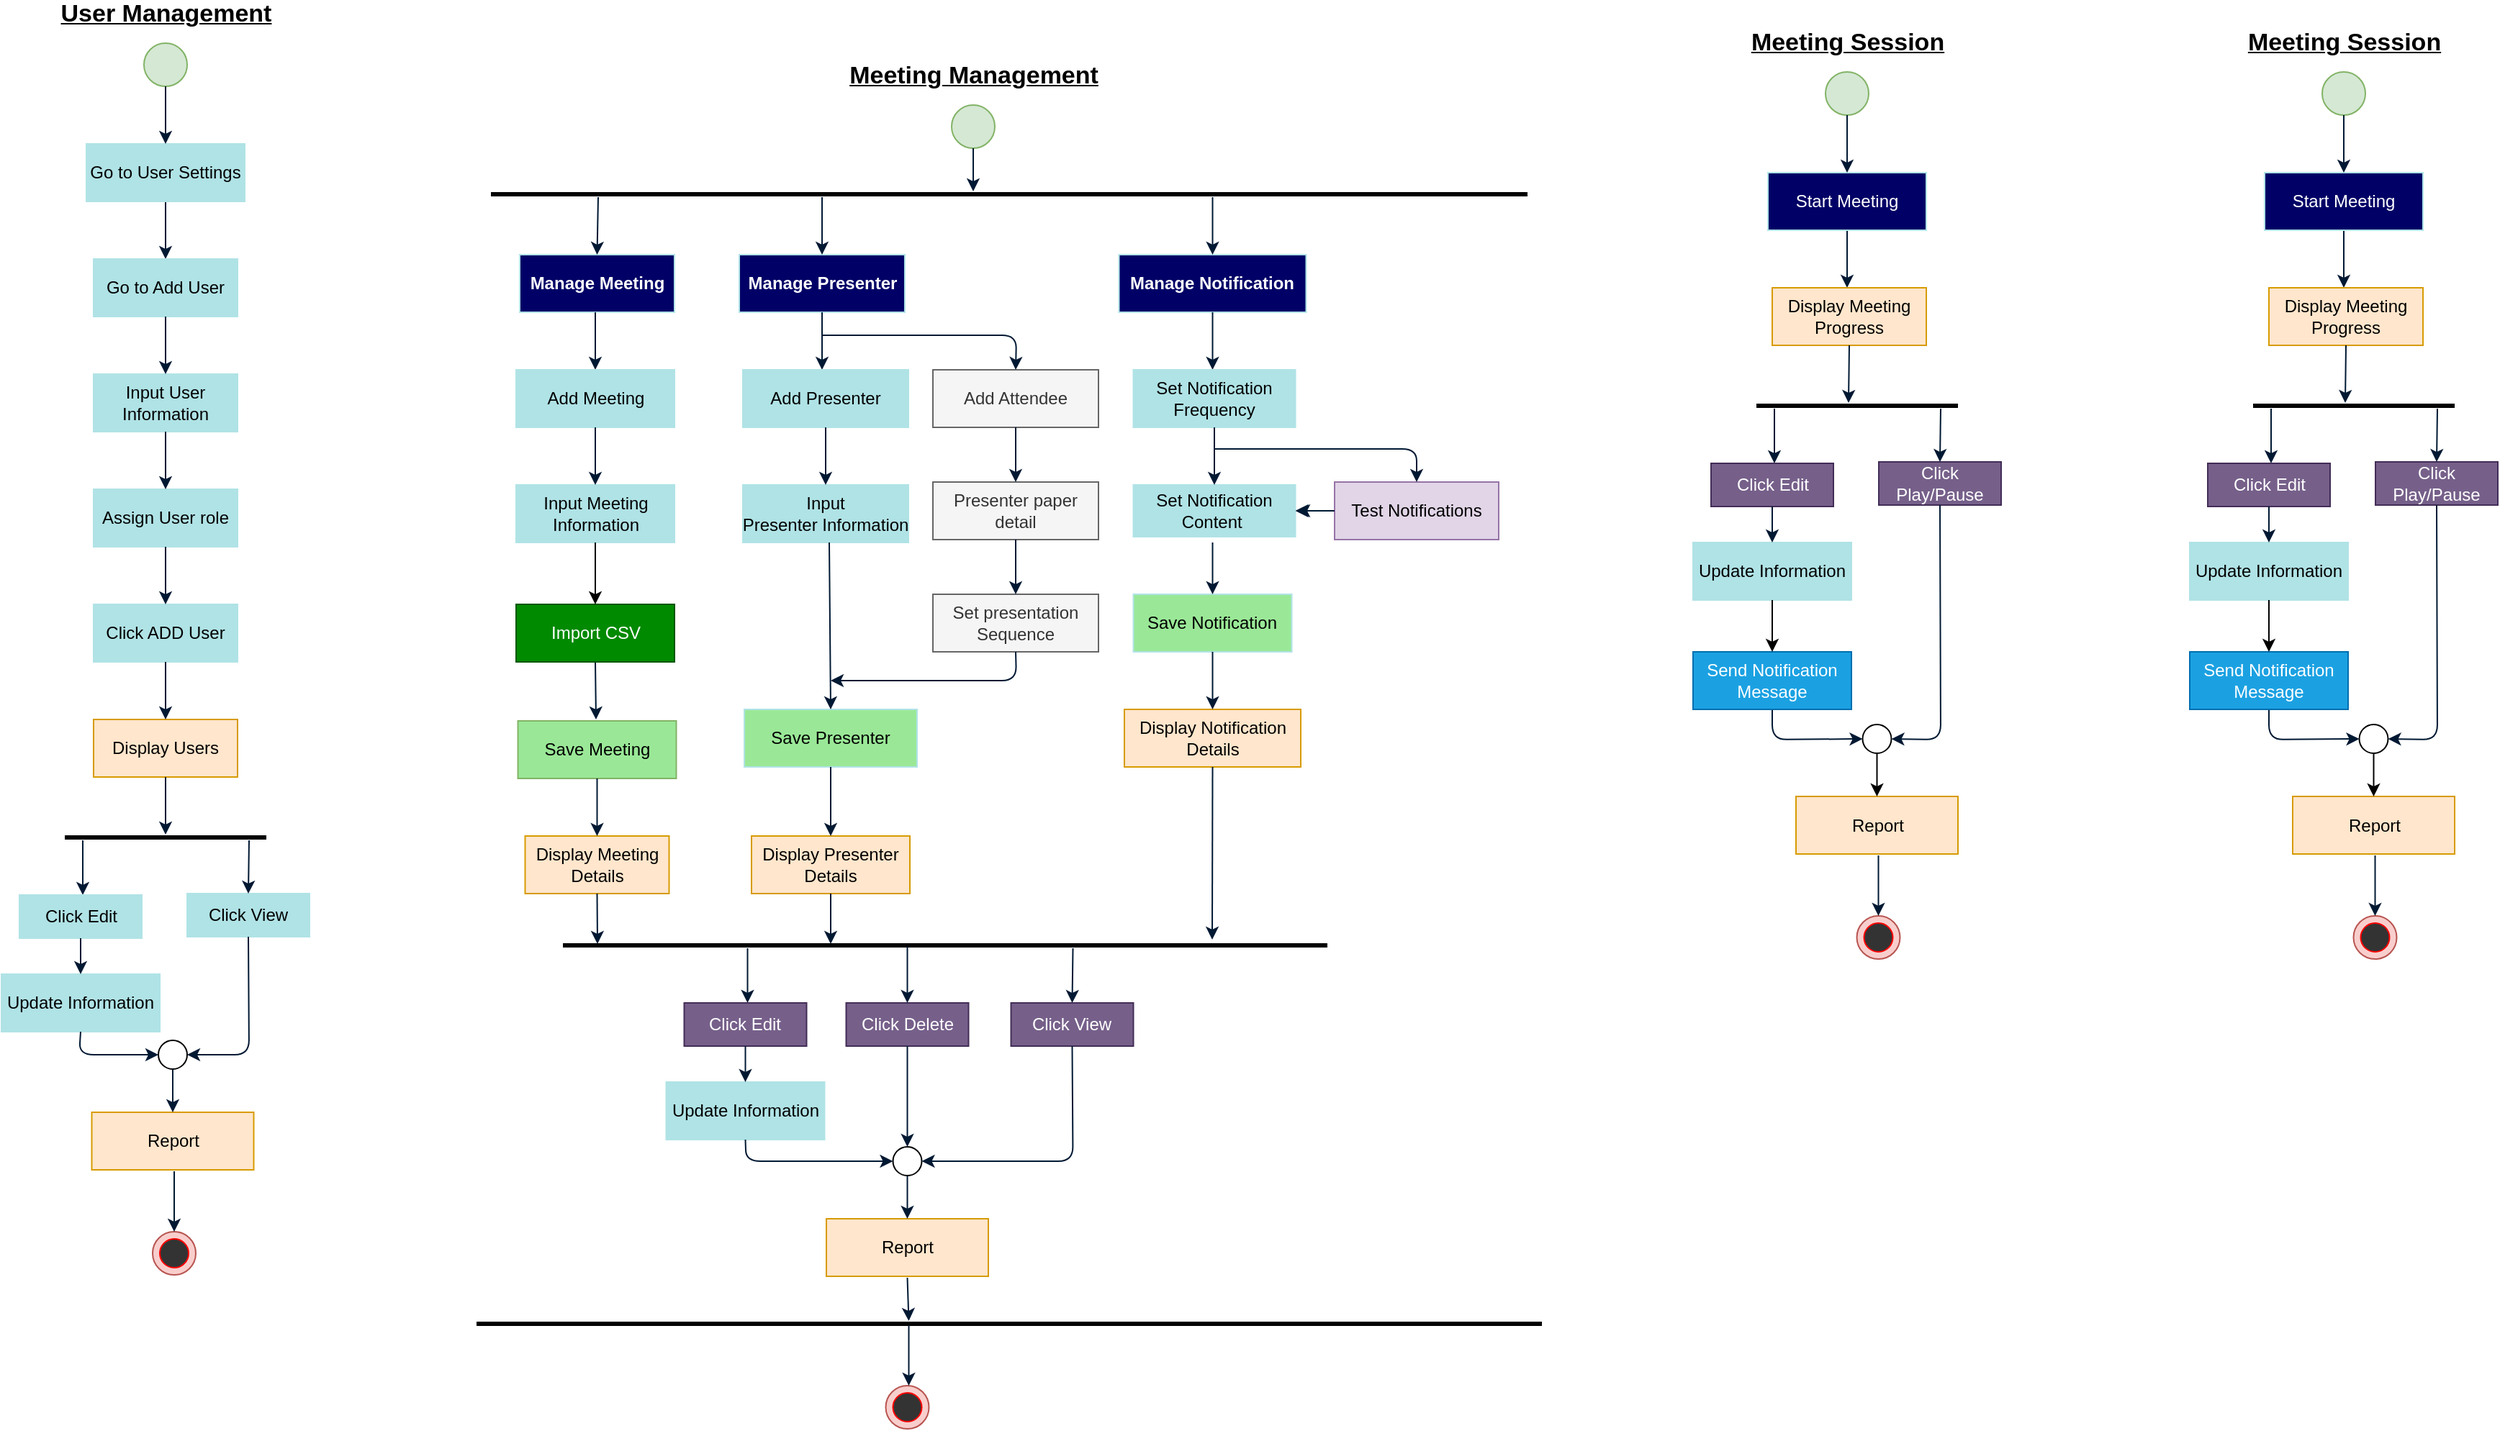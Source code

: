 <mxfile version="13.8.5" type="github">
  <diagram id="8iWY7i1eRtHJk0hEjWrJ" name="Page-1">
    <mxGraphModel dx="1221" dy="682" grid="1" gridSize="10" guides="1" tooltips="1" connect="1" arrows="1" fold="1" page="1" pageScale="1" pageWidth="850" pageHeight="1100" math="0" shadow="0">
      <root>
        <mxCell id="0" />
        <mxCell id="1" parent="0" />
        <mxCell id="kXGQncrLINFczimPs-n6-1" value="" style="ellipse;whiteSpace=wrap;html=1;aspect=fixed;fillColor=#d5e8d4;strokeColor=#82b366;" parent="1" vertex="1">
          <mxGeometry x="99" y="50" width="30" height="30" as="geometry" />
        </mxCell>
        <mxCell id="kXGQncrLINFczimPs-n6-2" value="&lt;b&gt;&lt;font style=&quot;font-size: 17px&quot;&gt;&lt;u&gt;User Management&lt;/u&gt;&lt;/font&gt;&lt;/b&gt;" style="text;html=1;align=center;verticalAlign=middle;resizable=0;points=[];autosize=1;" parent="1" vertex="1">
          <mxGeometry x="34" y="20" width="160" height="20" as="geometry" />
        </mxCell>
        <mxCell id="kXGQncrLINFczimPs-n6-3" value="" style="endArrow=classic;html=1;strokeColor=#001933;exitX=0.5;exitY=1;exitDx=0;exitDy=0;" parent="1" source="kXGQncrLINFczimPs-n6-16" edge="1">
          <mxGeometry width="50" height="50" relative="1" as="geometry">
            <mxPoint x="44" y="160" as="sourcePoint" />
            <mxPoint x="114" y="200" as="targetPoint" />
          </mxGeometry>
        </mxCell>
        <mxCell id="kXGQncrLINFczimPs-n6-4" value="Go to Add User" style="rounded=0;whiteSpace=wrap;html=1;fillColor=#b0e3e6;strokeColor=#B0E3E6;" parent="1" vertex="1">
          <mxGeometry x="64" y="200" width="100" height="40" as="geometry" />
        </mxCell>
        <mxCell id="kXGQncrLINFczimPs-n6-5" value="Input User Information" style="rounded=0;whiteSpace=wrap;html=1;fillColor=#b0e3e6;strokeColor=#B0E3E6;" parent="1" vertex="1">
          <mxGeometry x="64" y="280" width="100" height="40" as="geometry" />
        </mxCell>
        <mxCell id="kXGQncrLINFczimPs-n6-6" value="" style="endArrow=classic;html=1;exitX=0.5;exitY=1;exitDx=0;exitDy=0;entryX=0.5;entryY=0;entryDx=0;entryDy=0;strokeColor=#001933;" parent="1" source="kXGQncrLINFczimPs-n6-4" target="kXGQncrLINFczimPs-n6-5" edge="1">
          <mxGeometry width="50" height="50" relative="1" as="geometry">
            <mxPoint x="294" y="290" as="sourcePoint" />
            <mxPoint x="344" y="240" as="targetPoint" />
          </mxGeometry>
        </mxCell>
        <mxCell id="kXGQncrLINFczimPs-n6-7" value="Assign User role" style="rounded=0;whiteSpace=wrap;html=1;fillColor=#b0e3e6;strokeColor=#B0E3E6;" parent="1" vertex="1">
          <mxGeometry x="64" y="360" width="100" height="40" as="geometry" />
        </mxCell>
        <mxCell id="kXGQncrLINFczimPs-n6-8" value="&lt;span&gt;Click ADD User&lt;/span&gt;" style="rounded=0;whiteSpace=wrap;html=1;fillColor=#b0e3e6;strokeColor=#B0E3E6;" parent="1" vertex="1">
          <mxGeometry x="64" y="440" width="100" height="40" as="geometry" />
        </mxCell>
        <mxCell id="kXGQncrLINFczimPs-n6-9" value="" style="endArrow=classic;html=1;exitX=0.5;exitY=1;exitDx=0;exitDy=0;entryX=0.5;entryY=0;entryDx=0;entryDy=0;strokeColor=#001933;" parent="1" source="kXGQncrLINFczimPs-n6-5" target="kXGQncrLINFczimPs-n6-7" edge="1">
          <mxGeometry width="50" height="50" relative="1" as="geometry">
            <mxPoint x="294" y="290" as="sourcePoint" />
            <mxPoint x="344" y="240" as="targetPoint" />
          </mxGeometry>
        </mxCell>
        <mxCell id="kXGQncrLINFczimPs-n6-10" value="" style="endArrow=classic;html=1;exitX=0.5;exitY=1;exitDx=0;exitDy=0;entryX=0.5;entryY=0;entryDx=0;entryDy=0;strokeColor=#001933;" parent="1" source="kXGQncrLINFczimPs-n6-7" target="kXGQncrLINFczimPs-n6-8" edge="1">
          <mxGeometry width="50" height="50" relative="1" as="geometry">
            <mxPoint x="294" y="290" as="sourcePoint" />
            <mxPoint x="344" y="240" as="targetPoint" />
          </mxGeometry>
        </mxCell>
        <mxCell id="kXGQncrLINFczimPs-n6-11" value="Display Users" style="rounded=0;whiteSpace=wrap;html=1;fillColor=#ffe6cc;strokeColor=#d79b00;" parent="1" vertex="1">
          <mxGeometry x="64" y="520" width="100" height="40" as="geometry" />
        </mxCell>
        <mxCell id="kXGQncrLINFczimPs-n6-12" value="" style="endArrow=classic;html=1;exitX=0.5;exitY=1;exitDx=0;exitDy=0;entryX=0.5;entryY=0;entryDx=0;entryDy=0;strokeColor=#001933;" parent="1" source="kXGQncrLINFczimPs-n6-8" target="kXGQncrLINFczimPs-n6-11" edge="1">
          <mxGeometry width="50" height="50" relative="1" as="geometry">
            <mxPoint x="294" y="410" as="sourcePoint" />
            <mxPoint x="344" y="360" as="targetPoint" />
          </mxGeometry>
        </mxCell>
        <mxCell id="kXGQncrLINFczimPs-n6-15" value="" style="endArrow=classic;html=1;exitX=0.5;exitY=1;exitDx=0;exitDy=0;entryX=0.5;entryY=0;entryDx=0;entryDy=0;strokeColor=#001933;" parent="1" source="kXGQncrLINFczimPs-n6-11" edge="1">
          <mxGeometry width="50" height="50" relative="1" as="geometry">
            <mxPoint x="294" y="410" as="sourcePoint" />
            <mxPoint x="114" y="600.0" as="targetPoint" />
          </mxGeometry>
        </mxCell>
        <mxCell id="kXGQncrLINFczimPs-n6-16" value="Go to User Settings" style="rounded=0;whiteSpace=wrap;html=1;fillColor=#b0e3e6;strokeColor=#B0E3E6;" parent="1" vertex="1">
          <mxGeometry x="59" y="120" width="110" height="40" as="geometry" />
        </mxCell>
        <mxCell id="kXGQncrLINFczimPs-n6-17" value="" style="endArrow=classic;html=1;exitX=0.5;exitY=1;exitDx=0;exitDy=0;entryX=0.5;entryY=0;entryDx=0;entryDy=0;strokeColor=#001933;" parent="1" source="kXGQncrLINFczimPs-n6-1" target="kXGQncrLINFczimPs-n6-16" edge="1">
          <mxGeometry width="50" height="50" relative="1" as="geometry">
            <mxPoint x="244" y="270" as="sourcePoint" />
            <mxPoint x="294" y="220" as="targetPoint" />
          </mxGeometry>
        </mxCell>
        <mxCell id="kXGQncrLINFczimPs-n6-18" value="&lt;b&gt;&lt;font size=&quot;1&quot;&gt;&lt;u style=&quot;font-size: 17px&quot;&gt;Meeting Management&lt;/u&gt;&lt;/font&gt;&lt;/b&gt;" style="text;html=1;align=center;verticalAlign=middle;resizable=0;points=[];autosize=1;" parent="1" vertex="1">
          <mxGeometry x="580" y="63" width="190" height="20" as="geometry" />
        </mxCell>
        <mxCell id="kXGQncrLINFczimPs-n6-20" value="" style="line;strokeWidth=3;fillColor=none;align=left;verticalAlign=middle;spacingTop=-1;spacingLeft=3;spacingRight=3;rotatable=0;labelPosition=right;points=[];portConstraint=eastwest;" parent="1" vertex="1">
          <mxGeometry x="340" y="151" width="720" height="8" as="geometry" />
        </mxCell>
        <mxCell id="kXGQncrLINFczimPs-n6-21" value="" style="ellipse;whiteSpace=wrap;html=1;aspect=fixed;fillColor=#d5e8d4;strokeColor=#82b366;" parent="1" vertex="1">
          <mxGeometry x="660" y="93" width="30" height="30" as="geometry" />
        </mxCell>
        <mxCell id="kXGQncrLINFczimPs-n6-22" value="" style="endArrow=classic;html=1;strokeColor=#001933;exitX=0.5;exitY=1;exitDx=0;exitDy=0;" parent="1" source="kXGQncrLINFczimPs-n6-21" edge="1">
          <mxGeometry width="50" height="50" relative="1" as="geometry">
            <mxPoint x="455" y="383" as="sourcePoint" />
            <mxPoint x="675" y="153" as="targetPoint" />
          </mxGeometry>
        </mxCell>
        <mxCell id="kXGQncrLINFczimPs-n6-23" value="&lt;font color=&quot;#ffffff&quot;&gt;&lt;b&gt;Manage Meeting&lt;/b&gt;&lt;/font&gt;" style="rounded=0;whiteSpace=wrap;html=1;strokeColor=#B0E3E6;fillColor=#000066;" parent="1" vertex="1">
          <mxGeometry x="360" y="197" width="107.5" height="40" as="geometry" />
        </mxCell>
        <mxCell id="kXGQncrLINFczimPs-n6-24" value="" style="endArrow=classic;html=1;exitX=0.5;exitY=1;exitDx=0;exitDy=0;strokeColor=#001933;entryX=0.5;entryY=0;entryDx=0;entryDy=0;" parent="1" target="kXGQncrLINFczimPs-n6-23" edge="1">
          <mxGeometry width="50" height="50" relative="1" as="geometry">
            <mxPoint x="414.5" y="157" as="sourcePoint" />
            <mxPoint x="414" y="193" as="targetPoint" />
          </mxGeometry>
        </mxCell>
        <mxCell id="kXGQncrLINFczimPs-n6-25" value="&lt;font color=&quot;#ffffff&quot;&gt;&lt;b&gt;Manage Presenter&lt;/b&gt;&lt;/font&gt;" style="rounded=0;whiteSpace=wrap;html=1;strokeColor=#B0E3E6;fillColor=#000066;" parent="1" vertex="1">
          <mxGeometry x="512.5" y="197" width="115" height="40" as="geometry" />
        </mxCell>
        <mxCell id="kXGQncrLINFczimPs-n6-26" value="" style="endArrow=classic;html=1;exitX=0.5;exitY=1;exitDx=0;exitDy=0;strokeColor=#001933;entryX=0.5;entryY=0;entryDx=0;entryDy=0;" parent="1" target="kXGQncrLINFczimPs-n6-25" edge="1">
          <mxGeometry width="50" height="50" relative="1" as="geometry">
            <mxPoint x="570" y="157" as="sourcePoint" />
            <mxPoint x="573" y="183" as="targetPoint" />
          </mxGeometry>
        </mxCell>
        <mxCell id="kXGQncrLINFczimPs-n6-27" value="&lt;font color=&quot;#ffffff&quot;&gt;&lt;b&gt;Manage Notification&lt;/b&gt;&lt;/font&gt;" style="rounded=0;whiteSpace=wrap;html=1;strokeColor=#B0E3E6;fillColor=#000066;" parent="1" vertex="1">
          <mxGeometry x="776.25" y="197" width="130" height="40" as="geometry" />
        </mxCell>
        <mxCell id="kXGQncrLINFczimPs-n6-28" value="" style="endArrow=classic;html=1;exitX=0.5;exitY=1;exitDx=0;exitDy=0;entryX=0.5;entryY=0;entryDx=0;entryDy=0;strokeColor=#001933;" parent="1" target="kXGQncrLINFczimPs-n6-27" edge="1">
          <mxGeometry width="50" height="50" relative="1" as="geometry">
            <mxPoint x="841.25" y="157" as="sourcePoint" />
            <mxPoint x="1021.25" y="297" as="targetPoint" />
          </mxGeometry>
        </mxCell>
        <mxCell id="LeG0nJBkrqytkZ-mrjP8-8" value="" style="endArrow=classic;html=1;strokeColor=#001933;exitX=0.5;exitY=1;exitDx=0;exitDy=0;" parent="1" edge="1">
          <mxGeometry width="50" height="50" relative="1" as="geometry">
            <mxPoint x="412.5" y="237" as="sourcePoint" />
            <mxPoint x="412.5" y="277" as="targetPoint" />
          </mxGeometry>
        </mxCell>
        <mxCell id="LeG0nJBkrqytkZ-mrjP8-9" value="Add Meeting" style="rounded=0;whiteSpace=wrap;html=1;fillColor=#b0e3e6;strokeColor=#B0E3E6;" parent="1" vertex="1">
          <mxGeometry x="357.5" y="277" width="110" height="40" as="geometry" />
        </mxCell>
        <mxCell id="LeG0nJBkrqytkZ-mrjP8-10" value="Input Meeting Information" style="rounded=0;whiteSpace=wrap;html=1;fillColor=#b0e3e6;strokeColor=#B0E3E6;" parent="1" vertex="1">
          <mxGeometry x="357.5" y="357" width="110" height="40" as="geometry" />
        </mxCell>
        <mxCell id="LeG0nJBkrqytkZ-mrjP8-11" value="" style="endArrow=classic;html=1;exitX=0.5;exitY=1;exitDx=0;exitDy=0;entryX=0.5;entryY=0;entryDx=0;entryDy=0;strokeColor=#001933;" parent="1" source="LeG0nJBkrqytkZ-mrjP8-9" target="LeG0nJBkrqytkZ-mrjP8-10" edge="1">
          <mxGeometry width="50" height="50" relative="1" as="geometry">
            <mxPoint x="590" y="367" as="sourcePoint" />
            <mxPoint x="640" y="317" as="targetPoint" />
          </mxGeometry>
        </mxCell>
        <mxCell id="LeG0nJBkrqytkZ-mrjP8-12" value="" style="endArrow=classic;html=1;strokeColor=#001933;exitX=0.5;exitY=1;exitDx=0;exitDy=0;" parent="1" edge="1">
          <mxGeometry width="50" height="50" relative="1" as="geometry">
            <mxPoint x="570" y="237" as="sourcePoint" />
            <mxPoint x="570" y="277" as="targetPoint" />
          </mxGeometry>
        </mxCell>
        <mxCell id="LeG0nJBkrqytkZ-mrjP8-13" value="Add Presenter" style="rounded=0;whiteSpace=wrap;html=1;fillColor=#b0e3e6;strokeColor=#B0E3E6;" parent="1" vertex="1">
          <mxGeometry x="515" y="277" width="115" height="40" as="geometry" />
        </mxCell>
        <mxCell id="LeG0nJBkrqytkZ-mrjP8-14" value="Input Presenter&amp;nbsp;Information" style="rounded=0;whiteSpace=wrap;html=1;fillColor=#b0e3e6;strokeColor=#B0E3E6;" parent="1" vertex="1">
          <mxGeometry x="515" y="357" width="115" height="40" as="geometry" />
        </mxCell>
        <mxCell id="LeG0nJBkrqytkZ-mrjP8-15" value="" style="endArrow=classic;html=1;exitX=0.5;exitY=1;exitDx=0;exitDy=0;entryX=0.5;entryY=0;entryDx=0;entryDy=0;strokeColor=#001933;" parent="1" source="LeG0nJBkrqytkZ-mrjP8-13" target="LeG0nJBkrqytkZ-mrjP8-14" edge="1">
          <mxGeometry width="50" height="50" relative="1" as="geometry">
            <mxPoint x="750" y="367" as="sourcePoint" />
            <mxPoint x="800" y="317" as="targetPoint" />
          </mxGeometry>
        </mxCell>
        <mxCell id="LeG0nJBkrqytkZ-mrjP8-16" value="" style="endArrow=classic;html=1;strokeColor=#001933;exitX=0.5;exitY=1;exitDx=0;exitDy=0;" parent="1" edge="1">
          <mxGeometry width="50" height="50" relative="1" as="geometry">
            <mxPoint x="841.25" y="237" as="sourcePoint" />
            <mxPoint x="841.25" y="277" as="targetPoint" />
          </mxGeometry>
        </mxCell>
        <mxCell id="LeG0nJBkrqytkZ-mrjP8-17" value="Set Notification&lt;br&gt;Frequency" style="rounded=0;whiteSpace=wrap;html=1;fillColor=#b0e3e6;strokeColor=#B0E3E6;" parent="1" vertex="1">
          <mxGeometry x="786.25" y="277" width="112.5" height="40" as="geometry" />
        </mxCell>
        <mxCell id="LeG0nJBkrqytkZ-mrjP8-18" value="Set Notification Content&amp;nbsp;" style="rounded=0;whiteSpace=wrap;html=1;fillColor=#b0e3e6;strokeColor=#B0E3E6;" parent="1" vertex="1">
          <mxGeometry x="786.25" y="357" width="112.5" height="36" as="geometry" />
        </mxCell>
        <mxCell id="LeG0nJBkrqytkZ-mrjP8-19" value="" style="endArrow=classic;html=1;exitX=0.5;exitY=1;exitDx=0;exitDy=0;entryX=0.5;entryY=0;entryDx=0;entryDy=0;strokeColor=#001933;" parent="1" source="LeG0nJBkrqytkZ-mrjP8-17" target="LeG0nJBkrqytkZ-mrjP8-18" edge="1">
          <mxGeometry width="50" height="50" relative="1" as="geometry">
            <mxPoint x="1021.25" y="367" as="sourcePoint" />
            <mxPoint x="1071.25" y="317" as="targetPoint" />
          </mxGeometry>
        </mxCell>
        <mxCell id="LeG0nJBkrqytkZ-mrjP8-24" value="&lt;span&gt;Save Meeting&lt;/span&gt;" style="rounded=0;whiteSpace=wrap;html=1;strokeColor=#82b366;fillColor=#9AE897;" parent="1" vertex="1">
          <mxGeometry x="358.75" y="521" width="110" height="40" as="geometry" />
        </mxCell>
        <mxCell id="LeG0nJBkrqytkZ-mrjP8-25" value="Display Meeting Details" style="rounded=0;whiteSpace=wrap;html=1;fillColor=#ffe6cc;strokeColor=#d79b00;" parent="1" vertex="1">
          <mxGeometry x="363.75" y="601" width="100" height="40" as="geometry" />
        </mxCell>
        <mxCell id="LeG0nJBkrqytkZ-mrjP8-26" value="" style="endArrow=classic;html=1;exitX=0.5;exitY=1;exitDx=0;exitDy=0;entryX=0.5;entryY=0;entryDx=0;entryDy=0;strokeColor=#001933;" parent="1" source="LeG0nJBkrqytkZ-mrjP8-24" target="LeG0nJBkrqytkZ-mrjP8-25" edge="1">
          <mxGeometry width="50" height="50" relative="1" as="geometry">
            <mxPoint x="591.25" y="491" as="sourcePoint" />
            <mxPoint x="641.25" y="441" as="targetPoint" />
          </mxGeometry>
        </mxCell>
        <mxCell id="LeG0nJBkrqytkZ-mrjP8-28" value="" style="endArrow=classic;html=1;exitX=0.5;exitY=1;exitDx=0;exitDy=0;strokeColor=#001933;" parent="1" source="LeG0nJBkrqytkZ-mrjP8-25" edge="1">
          <mxGeometry width="50" height="50" relative="1" as="geometry">
            <mxPoint x="592.5" y="403" as="sourcePoint" />
            <mxPoint x="414" y="676" as="targetPoint" />
          </mxGeometry>
        </mxCell>
        <mxCell id="LeG0nJBkrqytkZ-mrjP8-30" value="" style="endArrow=classic;html=1;strokeColor=#001933;exitX=0.5;exitY=1;exitDx=0;exitDy=0;" parent="1" source="_EkRLV2-YH-rZL2Pmkp3-1" edge="1">
          <mxGeometry width="50" height="50" relative="1" as="geometry">
            <mxPoint x="414" y="480" as="sourcePoint" />
            <mxPoint x="413" y="520" as="targetPoint" />
          </mxGeometry>
        </mxCell>
        <mxCell id="LeG0nJBkrqytkZ-mrjP8-33" value="&lt;span&gt;Save Presenter&lt;/span&gt;" style="rounded=0;whiteSpace=wrap;html=1;strokeColor=#B0E3E6;fillColor=#9AE897;" parent="1" vertex="1">
          <mxGeometry x="516" y="513" width="120" height="40" as="geometry" />
        </mxCell>
        <mxCell id="LeG0nJBkrqytkZ-mrjP8-34" value="Display Presenter Details" style="rounded=0;whiteSpace=wrap;html=1;fillColor=#ffe6cc;strokeColor=#d79b00;" parent="1" vertex="1">
          <mxGeometry x="521" y="601" width="110" height="40" as="geometry" />
        </mxCell>
        <mxCell id="LeG0nJBkrqytkZ-mrjP8-35" value="" style="endArrow=classic;html=1;exitX=0.5;exitY=1;exitDx=0;exitDy=0;entryX=0.5;entryY=0;entryDx=0;entryDy=0;strokeColor=#001933;" parent="1" source="LeG0nJBkrqytkZ-mrjP8-33" target="LeG0nJBkrqytkZ-mrjP8-34" edge="1">
          <mxGeometry width="50" height="50" relative="1" as="geometry">
            <mxPoint x="753.5" y="483" as="sourcePoint" />
            <mxPoint x="803.5" y="433" as="targetPoint" />
          </mxGeometry>
        </mxCell>
        <mxCell id="LeG0nJBkrqytkZ-mrjP8-37" value="" style="endArrow=classic;html=1;exitX=0.5;exitY=1;exitDx=0;exitDy=0;strokeColor=#001933;entryX=0.5;entryY=0;entryDx=0;entryDy=0;" parent="1" source="LeG0nJBkrqytkZ-mrjP8-34" edge="1">
          <mxGeometry width="50" height="50" relative="1" as="geometry">
            <mxPoint x="753.5" y="486" as="sourcePoint" />
            <mxPoint x="576" y="676" as="targetPoint" />
          </mxGeometry>
        </mxCell>
        <mxCell id="LeG0nJBkrqytkZ-mrjP8-38" value="" style="endArrow=classic;html=1;exitX=0.5;exitY=1;exitDx=0;exitDy=0;entryX=0.5;entryY=0;entryDx=0;entryDy=0;strokeColor=#001933;" parent="1" target="LeG0nJBkrqytkZ-mrjP8-33" edge="1">
          <mxGeometry width="50" height="50" relative="1" as="geometry">
            <mxPoint x="575" y="397" as="sourcePoint" />
            <mxPoint x="582.5" y="523" as="targetPoint" />
          </mxGeometry>
        </mxCell>
        <mxCell id="LeG0nJBkrqytkZ-mrjP8-40" value="&lt;span&gt;Save Notification&lt;/span&gt;" style="rounded=0;whiteSpace=wrap;html=1;strokeColor=#B0E3E6;fillColor=#9AE897;" parent="1" vertex="1">
          <mxGeometry x="786.25" y="433" width="110" height="40" as="geometry" />
        </mxCell>
        <mxCell id="LeG0nJBkrqytkZ-mrjP8-41" value="Display Notification Details" style="rounded=0;whiteSpace=wrap;html=1;fillColor=#ffe6cc;strokeColor=#d79b00;" parent="1" vertex="1">
          <mxGeometry x="780" y="513" width="122.5" height="40" as="geometry" />
        </mxCell>
        <mxCell id="LeG0nJBkrqytkZ-mrjP8-42" value="" style="endArrow=classic;html=1;exitX=0.5;exitY=1;exitDx=0;exitDy=0;entryX=0.5;entryY=0;entryDx=0;entryDy=0;strokeColor=#001933;" parent="1" source="LeG0nJBkrqytkZ-mrjP8-40" target="LeG0nJBkrqytkZ-mrjP8-41" edge="1">
          <mxGeometry width="50" height="50" relative="1" as="geometry">
            <mxPoint x="1018.75" y="403" as="sourcePoint" />
            <mxPoint x="1068.75" y="353" as="targetPoint" />
          </mxGeometry>
        </mxCell>
        <mxCell id="LeG0nJBkrqytkZ-mrjP8-44" value="" style="endArrow=classic;html=1;exitX=0.5;exitY=1;exitDx=0;exitDy=0;strokeColor=#001933;" parent="1" source="LeG0nJBkrqytkZ-mrjP8-41" edge="1">
          <mxGeometry width="50" height="50" relative="1" as="geometry">
            <mxPoint x="1018.75" y="403" as="sourcePoint" />
            <mxPoint x="841" y="673" as="targetPoint" />
          </mxGeometry>
        </mxCell>
        <mxCell id="LeG0nJBkrqytkZ-mrjP8-45" value="" style="endArrow=classic;html=1;exitX=0.5;exitY=1;exitDx=0;exitDy=0;entryX=0.5;entryY=0;entryDx=0;entryDy=0;strokeColor=#001933;" parent="1" target="LeG0nJBkrqytkZ-mrjP8-40" edge="1">
          <mxGeometry width="50" height="50" relative="1" as="geometry">
            <mxPoint x="841.25" y="397" as="sourcePoint" />
            <mxPoint x="848.75" y="523" as="targetPoint" />
          </mxGeometry>
        </mxCell>
        <mxCell id="LeG0nJBkrqytkZ-mrjP8-46" value="" style="ellipse;whiteSpace=wrap;html=1;aspect=fixed;fillColor=#f8cecc;strokeColor=#b85450;" parent="1" vertex="1">
          <mxGeometry x="614.25" y="983" width="30" height="30" as="geometry" />
        </mxCell>
        <mxCell id="LeG0nJBkrqytkZ-mrjP8-47" value="" style="ellipse;whiteSpace=wrap;html=1;aspect=fixed;fillColor=#333333;strokeColor=#FF0000;" parent="1" vertex="1">
          <mxGeometry x="619.25" y="988" width="20" height="20" as="geometry" />
        </mxCell>
        <mxCell id="LeG0nJBkrqytkZ-mrjP8-48" value="" style="line;strokeWidth=3;fillColor=none;align=left;verticalAlign=middle;spacingTop=-1;spacingLeft=3;spacingRight=3;rotatable=0;labelPosition=right;points=[];portConstraint=eastwest;" parent="1" vertex="1">
          <mxGeometry x="330" y="936" width="740" height="8" as="geometry" />
        </mxCell>
        <mxCell id="LeG0nJBkrqytkZ-mrjP8-49" value="" style="endArrow=classic;html=1;entryX=0.5;entryY=0;entryDx=0;entryDy=0;strokeColor=#001933;" parent="1" edge="1">
          <mxGeometry width="50" height="50" relative="1" as="geometry">
            <mxPoint x="630.25" y="941" as="sourcePoint" />
            <mxPoint x="630.25" y="983" as="targetPoint" />
          </mxGeometry>
        </mxCell>
        <mxCell id="LeG0nJBkrqytkZ-mrjP8-50" value="" style="line;strokeWidth=3;fillColor=none;align=left;verticalAlign=middle;spacingTop=-1;spacingLeft=3;spacingRight=3;rotatable=0;labelPosition=right;points=[];portConstraint=eastwest;" parent="1" vertex="1">
          <mxGeometry x="390" y="673" width="531" height="8" as="geometry" />
        </mxCell>
        <mxCell id="LeG0nJBkrqytkZ-mrjP8-51" value="" style="endArrow=classic;html=1;strokeColor=#001933;" parent="1" edge="1">
          <mxGeometry width="50" height="50" relative="1" as="geometry">
            <mxPoint x="518.25" y="679" as="sourcePoint" />
            <mxPoint x="518.25" y="717" as="targetPoint" />
          </mxGeometry>
        </mxCell>
        <mxCell id="LeG0nJBkrqytkZ-mrjP8-53" value="&lt;span&gt;Click Edit&lt;/span&gt;" style="rounded=0;whiteSpace=wrap;html=1;fillColor=#76608a;strokeColor=#432D57;fontColor=#ffffff;" parent="1" vertex="1">
          <mxGeometry x="474.25" y="717" width="85" height="30" as="geometry" />
        </mxCell>
        <mxCell id="LeG0nJBkrqytkZ-mrjP8-54" value="&lt;span&gt;Click Delete&lt;/span&gt;" style="rounded=0;whiteSpace=wrap;html=1;fillColor=#76608a;strokeColor=#432D57;fontColor=#ffffff;" parent="1" vertex="1">
          <mxGeometry x="586.75" y="717" width="85" height="30" as="geometry" />
        </mxCell>
        <mxCell id="LeG0nJBkrqytkZ-mrjP8-55" value="&lt;span&gt;Click View&lt;/span&gt;" style="rounded=0;whiteSpace=wrap;html=1;fillColor=#76608a;strokeColor=#432D57;fontColor=#ffffff;" parent="1" vertex="1">
          <mxGeometry x="701.25" y="717" width="85" height="30" as="geometry" />
        </mxCell>
        <mxCell id="LeG0nJBkrqytkZ-mrjP8-56" value="" style="endArrow=classic;html=1;strokeColor=#001933;entryX=0.5;entryY=0;entryDx=0;entryDy=0;" parent="1" target="LeG0nJBkrqytkZ-mrjP8-54" edge="1">
          <mxGeometry width="50" height="50" relative="1" as="geometry">
            <mxPoint x="629.25" y="678" as="sourcePoint" />
            <mxPoint x="528.25" y="727" as="targetPoint" />
            <Array as="points" />
          </mxGeometry>
        </mxCell>
        <mxCell id="LeG0nJBkrqytkZ-mrjP8-57" value="" style="endArrow=classic;html=1;strokeColor=#001933;entryX=0.5;entryY=0;entryDx=0;entryDy=0;" parent="1" target="LeG0nJBkrqytkZ-mrjP8-55" edge="1">
          <mxGeometry width="50" height="50" relative="1" as="geometry">
            <mxPoint x="744.25" y="679" as="sourcePoint" />
            <mxPoint x="744" y="700" as="targetPoint" />
            <Array as="points" />
          </mxGeometry>
        </mxCell>
        <mxCell id="LeG0nJBkrqytkZ-mrjP8-58" value="Update Information" style="rounded=0;whiteSpace=wrap;html=1;fillColor=#b0e3e6;strokeColor=#B0E3E6;" parent="1" vertex="1">
          <mxGeometry x="461.75" y="772" width="110" height="40" as="geometry" />
        </mxCell>
        <mxCell id="LeG0nJBkrqytkZ-mrjP8-60" value="Report" style="rounded=0;whiteSpace=wrap;html=1;fillColor=#ffe6cc;strokeColor=#d79b00;" parent="1" vertex="1">
          <mxGeometry x="573" y="867" width="112.5" height="40" as="geometry" />
        </mxCell>
        <mxCell id="LeG0nJBkrqytkZ-mrjP8-62" value="" style="ellipse;whiteSpace=wrap;html=1;aspect=fixed;strokeColor=#000000;strokeWidth=1;fillColor=none;" parent="1" vertex="1">
          <mxGeometry x="619.25" y="817" width="20" height="20" as="geometry" />
        </mxCell>
        <mxCell id="LeG0nJBkrqytkZ-mrjP8-63" value="" style="endArrow=classic;html=1;exitX=0.5;exitY=1;exitDx=0;exitDy=0;strokeColor=#001933;entryX=0.5;entryY=0;entryDx=0;entryDy=0;" parent="1" source="LeG0nJBkrqytkZ-mrjP8-53" target="LeG0nJBkrqytkZ-mrjP8-58" edge="1">
          <mxGeometry width="50" height="50" relative="1" as="geometry">
            <mxPoint x="479.25" y="647" as="sourcePoint" />
            <mxPoint x="479.25" y="687" as="targetPoint" />
          </mxGeometry>
        </mxCell>
        <mxCell id="LeG0nJBkrqytkZ-mrjP8-64" value="" style="endArrow=classic;html=1;exitX=0.5;exitY=1;exitDx=0;exitDy=0;strokeColor=#001933;entryX=0.5;entryY=0;entryDx=0;entryDy=0;" parent="1" source="LeG0nJBkrqytkZ-mrjP8-54" target="LeG0nJBkrqytkZ-mrjP8-62" edge="1">
          <mxGeometry width="50" height="50" relative="1" as="geometry">
            <mxPoint x="489.25" y="657" as="sourcePoint" />
            <mxPoint x="489.25" y="697" as="targetPoint" />
          </mxGeometry>
        </mxCell>
        <mxCell id="LeG0nJBkrqytkZ-mrjP8-65" value="" style="endArrow=classic;html=1;exitX=0.5;exitY=1;exitDx=0;exitDy=0;strokeColor=#001933;entryX=1;entryY=0.5;entryDx=0;entryDy=0;" parent="1" source="LeG0nJBkrqytkZ-mrjP8-55" target="LeG0nJBkrqytkZ-mrjP8-62" edge="1">
          <mxGeometry width="50" height="50" relative="1" as="geometry">
            <mxPoint x="499.25" y="667" as="sourcePoint" />
            <mxPoint x="499.25" y="707" as="targetPoint" />
            <Array as="points">
              <mxPoint x="744.25" y="827" />
            </Array>
          </mxGeometry>
        </mxCell>
        <mxCell id="LeG0nJBkrqytkZ-mrjP8-66" value="" style="endArrow=classic;html=1;exitX=0.5;exitY=1;exitDx=0;exitDy=0;strokeColor=#001933;entryX=0;entryY=0.5;entryDx=0;entryDy=0;" parent="1" source="LeG0nJBkrqytkZ-mrjP8-58" target="LeG0nJBkrqytkZ-mrjP8-62" edge="1">
          <mxGeometry width="50" height="50" relative="1" as="geometry">
            <mxPoint x="509.25" y="677" as="sourcePoint" />
            <mxPoint x="509.25" y="717" as="targetPoint" />
            <Array as="points">
              <mxPoint x="517.25" y="827" />
            </Array>
          </mxGeometry>
        </mxCell>
        <mxCell id="LeG0nJBkrqytkZ-mrjP8-67" value="" style="endArrow=classic;html=1;exitX=0.5;exitY=1;exitDx=0;exitDy=0;strokeColor=#001933;entryX=0.5;entryY=0;entryDx=0;entryDy=0;" parent="1" source="LeG0nJBkrqytkZ-mrjP8-62" target="LeG0nJBkrqytkZ-mrjP8-60" edge="1">
          <mxGeometry width="50" height="50" relative="1" as="geometry">
            <mxPoint x="519.25" y="687" as="sourcePoint" />
            <mxPoint x="519.25" y="727" as="targetPoint" />
          </mxGeometry>
        </mxCell>
        <mxCell id="LeG0nJBkrqytkZ-mrjP8-68" value="" style="endArrow=classic;html=1;exitX=0.5;exitY=1;exitDx=0;exitDy=0;strokeColor=#001933;" parent="1" edge="1">
          <mxGeometry width="50" height="50" relative="1" as="geometry">
            <mxPoint x="629.25" y="908" as="sourcePoint" />
            <mxPoint x="630.25" y="938" as="targetPoint" />
          </mxGeometry>
        </mxCell>
        <mxCell id="LeG0nJBkrqytkZ-mrjP8-69" value="" style="ellipse;whiteSpace=wrap;html=1;aspect=fixed;fillColor=#f8cecc;strokeColor=#b85450;" parent="1" vertex="1">
          <mxGeometry x="105" y="876" width="30" height="30" as="geometry" />
        </mxCell>
        <mxCell id="LeG0nJBkrqytkZ-mrjP8-70" value="" style="ellipse;whiteSpace=wrap;html=1;aspect=fixed;fillColor=#333333;strokeColor=#FF0000;" parent="1" vertex="1">
          <mxGeometry x="110" y="881" width="20" height="20" as="geometry" />
        </mxCell>
        <mxCell id="LeG0nJBkrqytkZ-mrjP8-72" value="" style="endArrow=classic;html=1;entryX=0.5;entryY=0;entryDx=0;entryDy=0;strokeColor=#001933;" parent="1" target="LeG0nJBkrqytkZ-mrjP8-69" edge="1">
          <mxGeometry width="50" height="50" relative="1" as="geometry">
            <mxPoint x="120" y="834" as="sourcePoint" />
            <mxPoint x="-220" y="736" as="targetPoint" />
          </mxGeometry>
        </mxCell>
        <mxCell id="LeG0nJBkrqytkZ-mrjP8-73" value="" style="line;strokeWidth=3;fillColor=none;align=left;verticalAlign=middle;spacingTop=-1;spacingLeft=3;spacingRight=3;rotatable=0;labelPosition=right;points=[];portConstraint=eastwest;" parent="1" vertex="1">
          <mxGeometry x="44" y="598" width="140" height="8" as="geometry" />
        </mxCell>
        <mxCell id="LeG0nJBkrqytkZ-mrjP8-74" value="" style="endArrow=classic;html=1;strokeColor=#001933;" parent="1" edge="1">
          <mxGeometry width="50" height="50" relative="1" as="geometry">
            <mxPoint x="56.5" y="604.0" as="sourcePoint" />
            <mxPoint x="56.5" y="642" as="targetPoint" />
          </mxGeometry>
        </mxCell>
        <mxCell id="LeG0nJBkrqytkZ-mrjP8-75" value="&lt;span&gt;Click Edit&lt;/span&gt;" style="rounded=0;whiteSpace=wrap;html=1;fillColor=#b0e3e6;strokeColor=#B0E3E6;" parent="1" vertex="1">
          <mxGeometry x="12.5" y="642" width="85" height="30" as="geometry" />
        </mxCell>
        <mxCell id="LeG0nJBkrqytkZ-mrjP8-77" value="&lt;span&gt;Click View&lt;/span&gt;" style="rounded=0;whiteSpace=wrap;html=1;fillColor=#b0e3e6;strokeColor=#B0E3E6;" parent="1" vertex="1">
          <mxGeometry x="129" y="641" width="85" height="30" as="geometry" />
        </mxCell>
        <mxCell id="LeG0nJBkrqytkZ-mrjP8-79" value="" style="endArrow=classic;html=1;strokeColor=#001933;entryX=0.5;entryY=0;entryDx=0;entryDy=0;" parent="1" target="LeG0nJBkrqytkZ-mrjP8-77" edge="1">
          <mxGeometry width="50" height="50" relative="1" as="geometry">
            <mxPoint x="172" y="604" as="sourcePoint" />
            <mxPoint x="67" y="651" as="targetPoint" />
            <Array as="points" />
          </mxGeometry>
        </mxCell>
        <mxCell id="LeG0nJBkrqytkZ-mrjP8-80" value="Update Information" style="rounded=0;whiteSpace=wrap;html=1;fillColor=#b0e3e6;strokeColor=#B0E3E6;" parent="1" vertex="1">
          <mxGeometry y="697" width="110" height="40" as="geometry" />
        </mxCell>
        <mxCell id="LeG0nJBkrqytkZ-mrjP8-81" value="Report" style="rounded=0;whiteSpace=wrap;html=1;fillColor=#ffe6cc;strokeColor=#d79b00;" parent="1" vertex="1">
          <mxGeometry x="62.75" y="793" width="112.5" height="40" as="geometry" />
        </mxCell>
        <mxCell id="LeG0nJBkrqytkZ-mrjP8-82" value="" style="ellipse;whiteSpace=wrap;html=1;aspect=fixed;strokeColor=#000000;strokeWidth=1;fillColor=none;" parent="1" vertex="1">
          <mxGeometry x="109" y="743" width="20" height="20" as="geometry" />
        </mxCell>
        <mxCell id="LeG0nJBkrqytkZ-mrjP8-83" value="" style="endArrow=classic;html=1;exitX=0.5;exitY=1;exitDx=0;exitDy=0;strokeColor=#001933;entryX=0.5;entryY=0;entryDx=0;entryDy=0;" parent="1" source="LeG0nJBkrqytkZ-mrjP8-75" target="LeG0nJBkrqytkZ-mrjP8-80" edge="1">
          <mxGeometry width="50" height="50" relative="1" as="geometry">
            <mxPoint x="17.5" y="572" as="sourcePoint" />
            <mxPoint x="17.5" y="612" as="targetPoint" />
          </mxGeometry>
        </mxCell>
        <mxCell id="LeG0nJBkrqytkZ-mrjP8-85" value="" style="endArrow=classic;html=1;exitX=0.5;exitY=1;exitDx=0;exitDy=0;strokeColor=#001933;entryX=1;entryY=0.5;entryDx=0;entryDy=0;" parent="1" source="LeG0nJBkrqytkZ-mrjP8-77" target="LeG0nJBkrqytkZ-mrjP8-82" edge="1">
          <mxGeometry width="50" height="50" relative="1" as="geometry">
            <mxPoint x="-11" y="593" as="sourcePoint" />
            <mxPoint x="-11" y="633" as="targetPoint" />
            <Array as="points">
              <mxPoint x="172" y="753" />
            </Array>
          </mxGeometry>
        </mxCell>
        <mxCell id="LeG0nJBkrqytkZ-mrjP8-86" value="" style="endArrow=classic;html=1;exitX=0.5;exitY=1;exitDx=0;exitDy=0;strokeColor=#001933;entryX=0;entryY=0.5;entryDx=0;entryDy=0;" parent="1" source="LeG0nJBkrqytkZ-mrjP8-80" target="LeG0nJBkrqytkZ-mrjP8-82" edge="1">
          <mxGeometry width="50" height="50" relative="1" as="geometry">
            <mxPoint x="-1" y="603" as="sourcePoint" />
            <mxPoint x="-1" y="643" as="targetPoint" />
            <Array as="points">
              <mxPoint x="54" y="753" />
            </Array>
          </mxGeometry>
        </mxCell>
        <mxCell id="LeG0nJBkrqytkZ-mrjP8-87" value="" style="endArrow=classic;html=1;exitX=0.5;exitY=1;exitDx=0;exitDy=0;strokeColor=#001933;entryX=0.5;entryY=0;entryDx=0;entryDy=0;" parent="1" source="LeG0nJBkrqytkZ-mrjP8-82" target="LeG0nJBkrqytkZ-mrjP8-81" edge="1">
          <mxGeometry width="50" height="50" relative="1" as="geometry">
            <mxPoint x="9" y="613" as="sourcePoint" />
            <mxPoint x="9" y="653" as="targetPoint" />
          </mxGeometry>
        </mxCell>
        <mxCell id="LeG0nJBkrqytkZ-mrjP8-89" value="Add Attendee" style="rounded=0;whiteSpace=wrap;html=1;fillColor=#f5f5f5;strokeColor=#666666;fontColor=#333333;" parent="1" vertex="1">
          <mxGeometry x="647" y="277" width="115" height="40" as="geometry" />
        </mxCell>
        <mxCell id="LeG0nJBkrqytkZ-mrjP8-90" value="Set presentation Sequence" style="rounded=0;whiteSpace=wrap;html=1;fillColor=#f5f5f5;strokeColor=#666666;fontColor=#333333;" parent="1" vertex="1">
          <mxGeometry x="647" y="433" width="115" height="40" as="geometry" />
        </mxCell>
        <mxCell id="LeG0nJBkrqytkZ-mrjP8-91" value="Presenter paper detail" style="rounded=0;whiteSpace=wrap;html=1;fillColor=#f5f5f5;strokeColor=#666666;fontColor=#333333;" parent="1" vertex="1">
          <mxGeometry x="647" y="355" width="115" height="40" as="geometry" />
        </mxCell>
        <mxCell id="LeG0nJBkrqytkZ-mrjP8-99" value="" style="edgeStyle=orthogonalEdgeStyle;rounded=0;orthogonalLoop=1;jettySize=auto;html=1;strokeColor=#001933;" parent="1" source="LeG0nJBkrqytkZ-mrjP8-92" target="LeG0nJBkrqytkZ-mrjP8-18" edge="1">
          <mxGeometry relative="1" as="geometry" />
        </mxCell>
        <mxCell id="LeG0nJBkrqytkZ-mrjP8-92" value="Test Notifications" style="rounded=0;whiteSpace=wrap;html=1;fillColor=#e1d5e7;strokeColor=#9673a6;" parent="1" vertex="1">
          <mxGeometry x="926" y="355" width="114" height="40" as="geometry" />
        </mxCell>
        <mxCell id="LeG0nJBkrqytkZ-mrjP8-93" value="" style="endArrow=classic;html=1;strokeColor=#001933;entryX=0.5;entryY=0;entryDx=0;entryDy=0;" parent="1" target="LeG0nJBkrqytkZ-mrjP8-89" edge="1">
          <mxGeometry width="50" height="50" relative="1" as="geometry">
            <mxPoint x="570" y="253" as="sourcePoint" />
            <mxPoint x="530" y="313" as="targetPoint" />
            <Array as="points">
              <mxPoint x="705" y="253" />
            </Array>
          </mxGeometry>
        </mxCell>
        <mxCell id="LeG0nJBkrqytkZ-mrjP8-94" value="" style="endArrow=classic;html=1;strokeColor=#001933;entryX=0.5;entryY=0;entryDx=0;entryDy=0;exitX=0.5;exitY=1;exitDx=0;exitDy=0;" parent="1" source="LeG0nJBkrqytkZ-mrjP8-89" target="LeG0nJBkrqytkZ-mrjP8-91" edge="1">
          <mxGeometry width="50" height="50" relative="1" as="geometry">
            <mxPoint x="480" y="483" as="sourcePoint" />
            <mxPoint x="530" y="433" as="targetPoint" />
          </mxGeometry>
        </mxCell>
        <mxCell id="LeG0nJBkrqytkZ-mrjP8-95" value="" style="endArrow=classic;html=1;strokeColor=#001933;entryX=0.5;entryY=0;entryDx=0;entryDy=0;exitX=0.5;exitY=1;exitDx=0;exitDy=0;" parent="1" source="LeG0nJBkrqytkZ-mrjP8-91" target="LeG0nJBkrqytkZ-mrjP8-90" edge="1">
          <mxGeometry width="50" height="50" relative="1" as="geometry">
            <mxPoint x="714.5" y="327" as="sourcePoint" />
            <mxPoint x="714.5" y="365.0" as="targetPoint" />
          </mxGeometry>
        </mxCell>
        <mxCell id="LeG0nJBkrqytkZ-mrjP8-96" value="" style="endArrow=classic;html=1;strokeColor=#001933;exitX=0.5;exitY=1;exitDx=0;exitDy=0;" parent="1" source="LeG0nJBkrqytkZ-mrjP8-90" edge="1">
          <mxGeometry width="50" height="50" relative="1" as="geometry">
            <mxPoint x="700.5" y="473" as="sourcePoint" />
            <mxPoint x="576" y="493" as="targetPoint" />
            <Array as="points">
              <mxPoint x="705" y="493" />
            </Array>
          </mxGeometry>
        </mxCell>
        <mxCell id="LeG0nJBkrqytkZ-mrjP8-97" value="" style="endArrow=classic;html=1;strokeColor=#001933;entryX=0.5;entryY=0;entryDx=0;entryDy=0;" parent="1" target="LeG0nJBkrqytkZ-mrjP8-92" edge="1">
          <mxGeometry width="50" height="50" relative="1" as="geometry">
            <mxPoint x="843" y="332" as="sourcePoint" />
            <mxPoint x="970" y="354" as="targetPoint" />
            <Array as="points">
              <mxPoint x="983" y="332" />
            </Array>
          </mxGeometry>
        </mxCell>
        <mxCell id="LeG0nJBkrqytkZ-mrjP8-98" value="" style="endArrow=classic;html=1;strokeColor=#001933;exitX=0;exitY=0.5;exitDx=0;exitDy=0;" parent="1" source="LeG0nJBkrqytkZ-mrjP8-92" edge="1">
          <mxGeometry width="50" height="50" relative="1" as="geometry">
            <mxPoint x="744.5" y="347" as="sourcePoint" />
            <mxPoint x="900" y="375" as="targetPoint" />
          </mxGeometry>
        </mxCell>
        <mxCell id="_EkRLV2-YH-rZL2Pmkp3-1" value="Import CSV" style="rounded=0;whiteSpace=wrap;html=1;fillColor=#008a00;strokeColor=#005700;fontColor=#ffffff;" vertex="1" parent="1">
          <mxGeometry x="357.5" y="440" width="110" height="40" as="geometry" />
        </mxCell>
        <mxCell id="_EkRLV2-YH-rZL2Pmkp3-2" value="" style="endArrow=classic;html=1;exitX=0.5;exitY=1;exitDx=0;exitDy=0;entryX=0.5;entryY=0;entryDx=0;entryDy=0;" edge="1" parent="1" source="LeG0nJBkrqytkZ-mrjP8-10" target="_EkRLV2-YH-rZL2Pmkp3-1">
          <mxGeometry width="50" height="50" relative="1" as="geometry">
            <mxPoint x="640" y="540" as="sourcePoint" />
            <mxPoint x="690" y="490" as="targetPoint" />
          </mxGeometry>
        </mxCell>
        <mxCell id="_EkRLV2-YH-rZL2Pmkp3-3" value="" style="ellipse;whiteSpace=wrap;html=1;aspect=fixed;fillColor=#d5e8d4;strokeColor=#82b366;" vertex="1" parent="1">
          <mxGeometry x="1267" y="70" width="30" height="30" as="geometry" />
        </mxCell>
        <mxCell id="_EkRLV2-YH-rZL2Pmkp3-4" value="&lt;b&gt;&lt;font style=&quot;font-size: 17px&quot;&gt;&lt;u&gt;Meeting Session&lt;/u&gt;&lt;/font&gt;&lt;/b&gt;" style="text;html=1;align=center;verticalAlign=middle;resizable=0;points=[];autosize=1;" vertex="1" parent="1">
          <mxGeometry x="1207" y="40" width="150" height="20" as="geometry" />
        </mxCell>
        <mxCell id="_EkRLV2-YH-rZL2Pmkp3-5" value="" style="endArrow=classic;html=1;strokeColor=#001933;exitX=0.5;exitY=1;exitDx=0;exitDy=0;" edge="1" parent="1" source="_EkRLV2-YH-rZL2Pmkp3-16">
          <mxGeometry width="50" height="50" relative="1" as="geometry">
            <mxPoint x="1212" y="180" as="sourcePoint" />
            <mxPoint x="1282" y="220" as="targetPoint" />
          </mxGeometry>
        </mxCell>
        <mxCell id="_EkRLV2-YH-rZL2Pmkp3-13" value="Display Meeting Progress" style="rounded=0;whiteSpace=wrap;html=1;fillColor=#ffe6cc;strokeColor=#d79b00;" vertex="1" parent="1">
          <mxGeometry x="1230" y="220" width="107" height="40" as="geometry" />
        </mxCell>
        <mxCell id="_EkRLV2-YH-rZL2Pmkp3-15" value="" style="endArrow=classic;html=1;exitX=0.5;exitY=1;exitDx=0;exitDy=0;strokeColor=#001933;" edge="1" parent="1" source="_EkRLV2-YH-rZL2Pmkp3-13">
          <mxGeometry width="50" height="50" relative="1" as="geometry">
            <mxPoint x="1469" y="110" as="sourcePoint" />
            <mxPoint x="1283" y="300" as="targetPoint" />
          </mxGeometry>
        </mxCell>
        <mxCell id="_EkRLV2-YH-rZL2Pmkp3-16" value="&lt;font color=&quot;#ffffff&quot;&gt;Start Meeting&lt;/font&gt;" style="rounded=0;whiteSpace=wrap;html=1;strokeColor=#B0E3E6;fillColor=#000066;" vertex="1" parent="1">
          <mxGeometry x="1227" y="140" width="110" height="40" as="geometry" />
        </mxCell>
        <mxCell id="_EkRLV2-YH-rZL2Pmkp3-17" value="" style="endArrow=classic;html=1;exitX=0.5;exitY=1;exitDx=0;exitDy=0;entryX=0.5;entryY=0;entryDx=0;entryDy=0;strokeColor=#001933;" edge="1" parent="1" source="_EkRLV2-YH-rZL2Pmkp3-3" target="_EkRLV2-YH-rZL2Pmkp3-16">
          <mxGeometry width="50" height="50" relative="1" as="geometry">
            <mxPoint x="1412" y="290" as="sourcePoint" />
            <mxPoint x="1462" y="240" as="targetPoint" />
          </mxGeometry>
        </mxCell>
        <mxCell id="_EkRLV2-YH-rZL2Pmkp3-18" value="" style="ellipse;whiteSpace=wrap;html=1;aspect=fixed;fillColor=#f8cecc;strokeColor=#b85450;" vertex="1" parent="1">
          <mxGeometry x="1288.75" y="656.5" width="30" height="30" as="geometry" />
        </mxCell>
        <mxCell id="_EkRLV2-YH-rZL2Pmkp3-19" value="" style="ellipse;whiteSpace=wrap;html=1;aspect=fixed;fillColor=#333333;strokeColor=#FF0000;" vertex="1" parent="1">
          <mxGeometry x="1293.75" y="661.5" width="20" height="20" as="geometry" />
        </mxCell>
        <mxCell id="_EkRLV2-YH-rZL2Pmkp3-20" value="" style="endArrow=classic;html=1;entryX=0.5;entryY=0;entryDx=0;entryDy=0;strokeColor=#001933;" edge="1" parent="1" target="_EkRLV2-YH-rZL2Pmkp3-18">
          <mxGeometry width="50" height="50" relative="1" as="geometry">
            <mxPoint x="1303.75" y="614.5" as="sourcePoint" />
            <mxPoint x="963.75" y="516.5" as="targetPoint" />
          </mxGeometry>
        </mxCell>
        <mxCell id="_EkRLV2-YH-rZL2Pmkp3-21" value="" style="line;strokeWidth=3;fillColor=none;align=left;verticalAlign=middle;spacingTop=-1;spacingLeft=3;spacingRight=3;rotatable=0;labelPosition=right;points=[];portConstraint=eastwest;" vertex="1" parent="1">
          <mxGeometry x="1219" y="299" width="140" height="6" as="geometry" />
        </mxCell>
        <mxCell id="_EkRLV2-YH-rZL2Pmkp3-22" value="" style="endArrow=classic;html=1;strokeColor=#001933;" edge="1" parent="1">
          <mxGeometry width="50" height="50" relative="1" as="geometry">
            <mxPoint x="1231.5" y="304.0" as="sourcePoint" />
            <mxPoint x="1231.5" y="342" as="targetPoint" />
          </mxGeometry>
        </mxCell>
        <mxCell id="_EkRLV2-YH-rZL2Pmkp3-23" value="&lt;span&gt;Click Edit&lt;/span&gt;" style="rounded=0;whiteSpace=wrap;html=1;strokeColor=#432D57;fillColor=#76608a;fontColor=#ffffff;" vertex="1" parent="1">
          <mxGeometry x="1187.5" y="342" width="85" height="30" as="geometry" />
        </mxCell>
        <mxCell id="_EkRLV2-YH-rZL2Pmkp3-24" value="&lt;span&gt;Click Play/Pause&lt;/span&gt;" style="rounded=0;whiteSpace=wrap;html=1;fillColor=#76608a;strokeColor=#432D57;fontColor=#ffffff;" vertex="1" parent="1">
          <mxGeometry x="1304" y="341" width="85" height="30" as="geometry" />
        </mxCell>
        <mxCell id="_EkRLV2-YH-rZL2Pmkp3-25" value="" style="endArrow=classic;html=1;strokeColor=#001933;entryX=0.5;entryY=0;entryDx=0;entryDy=0;" edge="1" parent="1" target="_EkRLV2-YH-rZL2Pmkp3-24">
          <mxGeometry width="50" height="50" relative="1" as="geometry">
            <mxPoint x="1347" y="304.0" as="sourcePoint" />
            <mxPoint x="1242" y="351" as="targetPoint" />
            <Array as="points" />
          </mxGeometry>
        </mxCell>
        <mxCell id="_EkRLV2-YH-rZL2Pmkp3-26" value="Update Information" style="rounded=0;whiteSpace=wrap;html=1;fillColor=#b0e3e6;strokeColor=#B0E3E6;" vertex="1" parent="1">
          <mxGeometry x="1175" y="397" width="110" height="40" as="geometry" />
        </mxCell>
        <mxCell id="_EkRLV2-YH-rZL2Pmkp3-27" value="Report" style="rounded=0;whiteSpace=wrap;html=1;fillColor=#ffe6cc;strokeColor=#d79b00;" vertex="1" parent="1">
          <mxGeometry x="1246.5" y="573.5" width="112.5" height="40" as="geometry" />
        </mxCell>
        <mxCell id="_EkRLV2-YH-rZL2Pmkp3-28" value="" style="ellipse;whiteSpace=wrap;html=1;aspect=fixed;strokeColor=#000000;strokeWidth=1;fillColor=none;" vertex="1" parent="1">
          <mxGeometry x="1292.75" y="523.5" width="20" height="20" as="geometry" />
        </mxCell>
        <mxCell id="_EkRLV2-YH-rZL2Pmkp3-29" value="" style="endArrow=classic;html=1;exitX=0.5;exitY=1;exitDx=0;exitDy=0;strokeColor=#001933;entryX=0.5;entryY=0;entryDx=0;entryDy=0;" edge="1" parent="1" source="_EkRLV2-YH-rZL2Pmkp3-23" target="_EkRLV2-YH-rZL2Pmkp3-26">
          <mxGeometry width="50" height="50" relative="1" as="geometry">
            <mxPoint x="1192.5" y="272" as="sourcePoint" />
            <mxPoint x="1192.5" y="312" as="targetPoint" />
          </mxGeometry>
        </mxCell>
        <mxCell id="_EkRLV2-YH-rZL2Pmkp3-30" value="" style="endArrow=classic;html=1;exitX=0.5;exitY=1;exitDx=0;exitDy=0;strokeColor=#001933;entryX=1;entryY=0.5;entryDx=0;entryDy=0;" edge="1" parent="1" source="_EkRLV2-YH-rZL2Pmkp3-24" target="_EkRLV2-YH-rZL2Pmkp3-28">
          <mxGeometry width="50" height="50" relative="1" as="geometry">
            <mxPoint x="1164" y="293" as="sourcePoint" />
            <mxPoint x="1164" y="333" as="targetPoint" />
            <Array as="points">
              <mxPoint x="1347" y="534" />
            </Array>
          </mxGeometry>
        </mxCell>
        <mxCell id="_EkRLV2-YH-rZL2Pmkp3-31" value="" style="endArrow=classic;html=1;strokeColor=#001933;entryX=0;entryY=0.5;entryDx=0;entryDy=0;exitX=0.5;exitY=1;exitDx=0;exitDy=0;" edge="1" parent="1" source="_EkRLV2-YH-rZL2Pmkp3-33" target="_EkRLV2-YH-rZL2Pmkp3-28">
          <mxGeometry width="50" height="50" relative="1" as="geometry">
            <mxPoint x="1160" y="534" as="sourcePoint" />
            <mxPoint x="1182.75" y="423.5" as="targetPoint" />
            <Array as="points">
              <mxPoint x="1230" y="534" />
            </Array>
          </mxGeometry>
        </mxCell>
        <mxCell id="_EkRLV2-YH-rZL2Pmkp3-32" value="" style="endArrow=classic;html=1;exitX=0.5;exitY=0;exitDx=0;exitDy=0;strokeColor=#001933;entryX=0.5;entryY=0;entryDx=0;entryDy=0;" edge="1" parent="1" source="_EkRLV2-YH-rZL2Pmkp3-27" target="_EkRLV2-YH-rZL2Pmkp3-27">
          <mxGeometry width="50" height="50" relative="1" as="geometry">
            <mxPoint x="1192.75" y="393.5" as="sourcePoint" />
            <mxPoint x="1192.75" y="433.5" as="targetPoint" />
          </mxGeometry>
        </mxCell>
        <mxCell id="_EkRLV2-YH-rZL2Pmkp3-33" value="Send Notification Message" style="rounded=0;whiteSpace=wrap;html=1;strokeColor=#006EAF;fillColor=#1ba1e2;fontColor=#ffffff;" vertex="1" parent="1">
          <mxGeometry x="1175" y="473" width="110" height="40" as="geometry" />
        </mxCell>
        <mxCell id="_EkRLV2-YH-rZL2Pmkp3-34" value="" style="endArrow=classic;html=1;exitX=0.5;exitY=1;exitDx=0;exitDy=0;entryX=0.5;entryY=0;entryDx=0;entryDy=0;" edge="1" parent="1" source="_EkRLV2-YH-rZL2Pmkp3-26" target="_EkRLV2-YH-rZL2Pmkp3-33">
          <mxGeometry width="50" height="50" relative="1" as="geometry">
            <mxPoint x="1090" y="350" as="sourcePoint" />
            <mxPoint x="1140" y="300" as="targetPoint" />
          </mxGeometry>
        </mxCell>
        <mxCell id="_EkRLV2-YH-rZL2Pmkp3-35" value="" style="endArrow=classic;html=1;entryX=0.5;entryY=0;entryDx=0;entryDy=0;exitX=0.5;exitY=1;exitDx=0;exitDy=0;" edge="1" parent="1" source="_EkRLV2-YH-rZL2Pmkp3-28" target="_EkRLV2-YH-rZL2Pmkp3-27">
          <mxGeometry width="50" height="50" relative="1" as="geometry">
            <mxPoint x="1090" y="510" as="sourcePoint" />
            <mxPoint x="1140" y="460" as="targetPoint" />
          </mxGeometry>
        </mxCell>
        <mxCell id="_EkRLV2-YH-rZL2Pmkp3-36" value="" style="ellipse;whiteSpace=wrap;html=1;aspect=fixed;fillColor=#d5e8d4;strokeColor=#82b366;" vertex="1" parent="1">
          <mxGeometry x="1612" y="70" width="30" height="30" as="geometry" />
        </mxCell>
        <mxCell id="_EkRLV2-YH-rZL2Pmkp3-37" value="&lt;b&gt;&lt;font style=&quot;font-size: 17px&quot;&gt;&lt;u&gt;Meeting Session&lt;/u&gt;&lt;/font&gt;&lt;/b&gt;" style="text;html=1;align=center;verticalAlign=middle;resizable=0;points=[];autosize=1;" vertex="1" parent="1">
          <mxGeometry x="1552" y="40" width="150" height="20" as="geometry" />
        </mxCell>
        <mxCell id="_EkRLV2-YH-rZL2Pmkp3-38" value="" style="endArrow=classic;html=1;strokeColor=#001933;exitX=0.5;exitY=1;exitDx=0;exitDy=0;" edge="1" parent="1" source="_EkRLV2-YH-rZL2Pmkp3-41">
          <mxGeometry width="50" height="50" relative="1" as="geometry">
            <mxPoint x="1557" y="180" as="sourcePoint" />
            <mxPoint x="1627.0" y="220" as="targetPoint" />
          </mxGeometry>
        </mxCell>
        <mxCell id="_EkRLV2-YH-rZL2Pmkp3-39" value="Display Meeting Progress" style="rounded=0;whiteSpace=wrap;html=1;fillColor=#ffe6cc;strokeColor=#d79b00;" vertex="1" parent="1">
          <mxGeometry x="1575" y="220" width="107" height="40" as="geometry" />
        </mxCell>
        <mxCell id="_EkRLV2-YH-rZL2Pmkp3-40" value="" style="endArrow=classic;html=1;exitX=0.5;exitY=1;exitDx=0;exitDy=0;strokeColor=#001933;" edge="1" parent="1" source="_EkRLV2-YH-rZL2Pmkp3-39">
          <mxGeometry width="50" height="50" relative="1" as="geometry">
            <mxPoint x="1814" y="110" as="sourcePoint" />
            <mxPoint x="1628" y="300" as="targetPoint" />
          </mxGeometry>
        </mxCell>
        <mxCell id="_EkRLV2-YH-rZL2Pmkp3-41" value="&lt;font color=&quot;#ffffff&quot;&gt;Start Meeting&lt;/font&gt;" style="rounded=0;whiteSpace=wrap;html=1;strokeColor=#B0E3E6;fillColor=#000066;" vertex="1" parent="1">
          <mxGeometry x="1572" y="140" width="110" height="40" as="geometry" />
        </mxCell>
        <mxCell id="_EkRLV2-YH-rZL2Pmkp3-42" value="" style="endArrow=classic;html=1;exitX=0.5;exitY=1;exitDx=0;exitDy=0;entryX=0.5;entryY=0;entryDx=0;entryDy=0;strokeColor=#001933;" edge="1" parent="1" source="_EkRLV2-YH-rZL2Pmkp3-36" target="_EkRLV2-YH-rZL2Pmkp3-41">
          <mxGeometry width="50" height="50" relative="1" as="geometry">
            <mxPoint x="1757" y="290" as="sourcePoint" />
            <mxPoint x="1807" y="240" as="targetPoint" />
          </mxGeometry>
        </mxCell>
        <mxCell id="_EkRLV2-YH-rZL2Pmkp3-43" value="" style="ellipse;whiteSpace=wrap;html=1;aspect=fixed;fillColor=#f8cecc;strokeColor=#b85450;" vertex="1" parent="1">
          <mxGeometry x="1633.75" y="656.5" width="30" height="30" as="geometry" />
        </mxCell>
        <mxCell id="_EkRLV2-YH-rZL2Pmkp3-44" value="" style="ellipse;whiteSpace=wrap;html=1;aspect=fixed;fillColor=#333333;strokeColor=#FF0000;" vertex="1" parent="1">
          <mxGeometry x="1638.75" y="661.5" width="20" height="20" as="geometry" />
        </mxCell>
        <mxCell id="_EkRLV2-YH-rZL2Pmkp3-45" value="" style="endArrow=classic;html=1;entryX=0.5;entryY=0;entryDx=0;entryDy=0;strokeColor=#001933;" edge="1" parent="1" target="_EkRLV2-YH-rZL2Pmkp3-43">
          <mxGeometry width="50" height="50" relative="1" as="geometry">
            <mxPoint x="1648.75" y="614.5" as="sourcePoint" />
            <mxPoint x="1308.75" y="516.5" as="targetPoint" />
          </mxGeometry>
        </mxCell>
        <mxCell id="_EkRLV2-YH-rZL2Pmkp3-46" value="" style="line;strokeWidth=3;fillColor=none;align=left;verticalAlign=middle;spacingTop=-1;spacingLeft=3;spacingRight=3;rotatable=0;labelPosition=right;points=[];portConstraint=eastwest;" vertex="1" parent="1">
          <mxGeometry x="1564" y="299" width="140" height="6" as="geometry" />
        </mxCell>
        <mxCell id="_EkRLV2-YH-rZL2Pmkp3-47" value="" style="endArrow=classic;html=1;strokeColor=#001933;" edge="1" parent="1">
          <mxGeometry width="50" height="50" relative="1" as="geometry">
            <mxPoint x="1576.5" y="304.0" as="sourcePoint" />
            <mxPoint x="1576.5" y="342" as="targetPoint" />
          </mxGeometry>
        </mxCell>
        <mxCell id="_EkRLV2-YH-rZL2Pmkp3-48" value="&lt;span&gt;Click Edit&lt;/span&gt;" style="rounded=0;whiteSpace=wrap;html=1;strokeColor=#432D57;fillColor=#76608a;fontColor=#ffffff;" vertex="1" parent="1">
          <mxGeometry x="1532.5" y="342" width="85" height="30" as="geometry" />
        </mxCell>
        <mxCell id="_EkRLV2-YH-rZL2Pmkp3-49" value="&lt;span&gt;Click Play/Pause&lt;/span&gt;" style="rounded=0;whiteSpace=wrap;html=1;fillColor=#76608a;strokeColor=#432D57;fontColor=#ffffff;" vertex="1" parent="1">
          <mxGeometry x="1649" y="341" width="85" height="30" as="geometry" />
        </mxCell>
        <mxCell id="_EkRLV2-YH-rZL2Pmkp3-50" value="" style="endArrow=classic;html=1;strokeColor=#001933;entryX=0.5;entryY=0;entryDx=0;entryDy=0;" edge="1" parent="1" target="_EkRLV2-YH-rZL2Pmkp3-49">
          <mxGeometry width="50" height="50" relative="1" as="geometry">
            <mxPoint x="1692.0" y="304.0" as="sourcePoint" />
            <mxPoint x="1587" y="351" as="targetPoint" />
            <Array as="points" />
          </mxGeometry>
        </mxCell>
        <mxCell id="_EkRLV2-YH-rZL2Pmkp3-51" value="Update Information" style="rounded=0;whiteSpace=wrap;html=1;fillColor=#b0e3e6;strokeColor=#B0E3E6;" vertex="1" parent="1">
          <mxGeometry x="1520" y="397" width="110" height="40" as="geometry" />
        </mxCell>
        <mxCell id="_EkRLV2-YH-rZL2Pmkp3-52" value="Report" style="rounded=0;whiteSpace=wrap;html=1;fillColor=#ffe6cc;strokeColor=#d79b00;" vertex="1" parent="1">
          <mxGeometry x="1591.5" y="573.5" width="112.5" height="40" as="geometry" />
        </mxCell>
        <mxCell id="_EkRLV2-YH-rZL2Pmkp3-53" value="" style="ellipse;whiteSpace=wrap;html=1;aspect=fixed;strokeColor=#000000;strokeWidth=1;fillColor=none;" vertex="1" parent="1">
          <mxGeometry x="1637.75" y="523.5" width="20" height="20" as="geometry" />
        </mxCell>
        <mxCell id="_EkRLV2-YH-rZL2Pmkp3-54" value="" style="endArrow=classic;html=1;exitX=0.5;exitY=1;exitDx=0;exitDy=0;strokeColor=#001933;entryX=0.5;entryY=0;entryDx=0;entryDy=0;" edge="1" parent="1" source="_EkRLV2-YH-rZL2Pmkp3-48" target="_EkRLV2-YH-rZL2Pmkp3-51">
          <mxGeometry width="50" height="50" relative="1" as="geometry">
            <mxPoint x="1537.5" y="272" as="sourcePoint" />
            <mxPoint x="1537.5" y="312" as="targetPoint" />
          </mxGeometry>
        </mxCell>
        <mxCell id="_EkRLV2-YH-rZL2Pmkp3-55" value="" style="endArrow=classic;html=1;exitX=0.5;exitY=1;exitDx=0;exitDy=0;strokeColor=#001933;entryX=1;entryY=0.5;entryDx=0;entryDy=0;" edge="1" parent="1" source="_EkRLV2-YH-rZL2Pmkp3-49" target="_EkRLV2-YH-rZL2Pmkp3-53">
          <mxGeometry width="50" height="50" relative="1" as="geometry">
            <mxPoint x="1509" y="293" as="sourcePoint" />
            <mxPoint x="1509" y="333" as="targetPoint" />
            <Array as="points">
              <mxPoint x="1692" y="534" />
            </Array>
          </mxGeometry>
        </mxCell>
        <mxCell id="_EkRLV2-YH-rZL2Pmkp3-56" value="" style="endArrow=classic;html=1;strokeColor=#001933;entryX=0;entryY=0.5;entryDx=0;entryDy=0;exitX=0.5;exitY=1;exitDx=0;exitDy=0;" edge="1" parent="1" source="_EkRLV2-YH-rZL2Pmkp3-58" target="_EkRLV2-YH-rZL2Pmkp3-53">
          <mxGeometry width="50" height="50" relative="1" as="geometry">
            <mxPoint x="1505" y="534" as="sourcePoint" />
            <mxPoint x="1527.75" y="423.5" as="targetPoint" />
            <Array as="points">
              <mxPoint x="1575" y="534" />
            </Array>
          </mxGeometry>
        </mxCell>
        <mxCell id="_EkRLV2-YH-rZL2Pmkp3-57" value="" style="endArrow=classic;html=1;exitX=0.5;exitY=0;exitDx=0;exitDy=0;strokeColor=#001933;entryX=0.5;entryY=0;entryDx=0;entryDy=0;" edge="1" parent="1" source="_EkRLV2-YH-rZL2Pmkp3-52" target="_EkRLV2-YH-rZL2Pmkp3-52">
          <mxGeometry width="50" height="50" relative="1" as="geometry">
            <mxPoint x="1537.75" y="393.5" as="sourcePoint" />
            <mxPoint x="1537.75" y="433.5" as="targetPoint" />
          </mxGeometry>
        </mxCell>
        <mxCell id="_EkRLV2-YH-rZL2Pmkp3-58" value="Send Notification Message" style="rounded=0;whiteSpace=wrap;html=1;strokeColor=#006EAF;fillColor=#1ba1e2;fontColor=#ffffff;" vertex="1" parent="1">
          <mxGeometry x="1520" y="473" width="110" height="40" as="geometry" />
        </mxCell>
        <mxCell id="_EkRLV2-YH-rZL2Pmkp3-59" value="" style="endArrow=classic;html=1;exitX=0.5;exitY=1;exitDx=0;exitDy=0;entryX=0.5;entryY=0;entryDx=0;entryDy=0;" edge="1" parent="1" source="_EkRLV2-YH-rZL2Pmkp3-51" target="_EkRLV2-YH-rZL2Pmkp3-58">
          <mxGeometry width="50" height="50" relative="1" as="geometry">
            <mxPoint x="1435" y="350" as="sourcePoint" />
            <mxPoint x="1485" y="300" as="targetPoint" />
          </mxGeometry>
        </mxCell>
        <mxCell id="_EkRLV2-YH-rZL2Pmkp3-60" value="" style="endArrow=classic;html=1;entryX=0.5;entryY=0;entryDx=0;entryDy=0;exitX=0.5;exitY=1;exitDx=0;exitDy=0;" edge="1" parent="1" source="_EkRLV2-YH-rZL2Pmkp3-53" target="_EkRLV2-YH-rZL2Pmkp3-52">
          <mxGeometry width="50" height="50" relative="1" as="geometry">
            <mxPoint x="1435" y="510" as="sourcePoint" />
            <mxPoint x="1485" y="460" as="targetPoint" />
          </mxGeometry>
        </mxCell>
      </root>
    </mxGraphModel>
  </diagram>
</mxfile>
